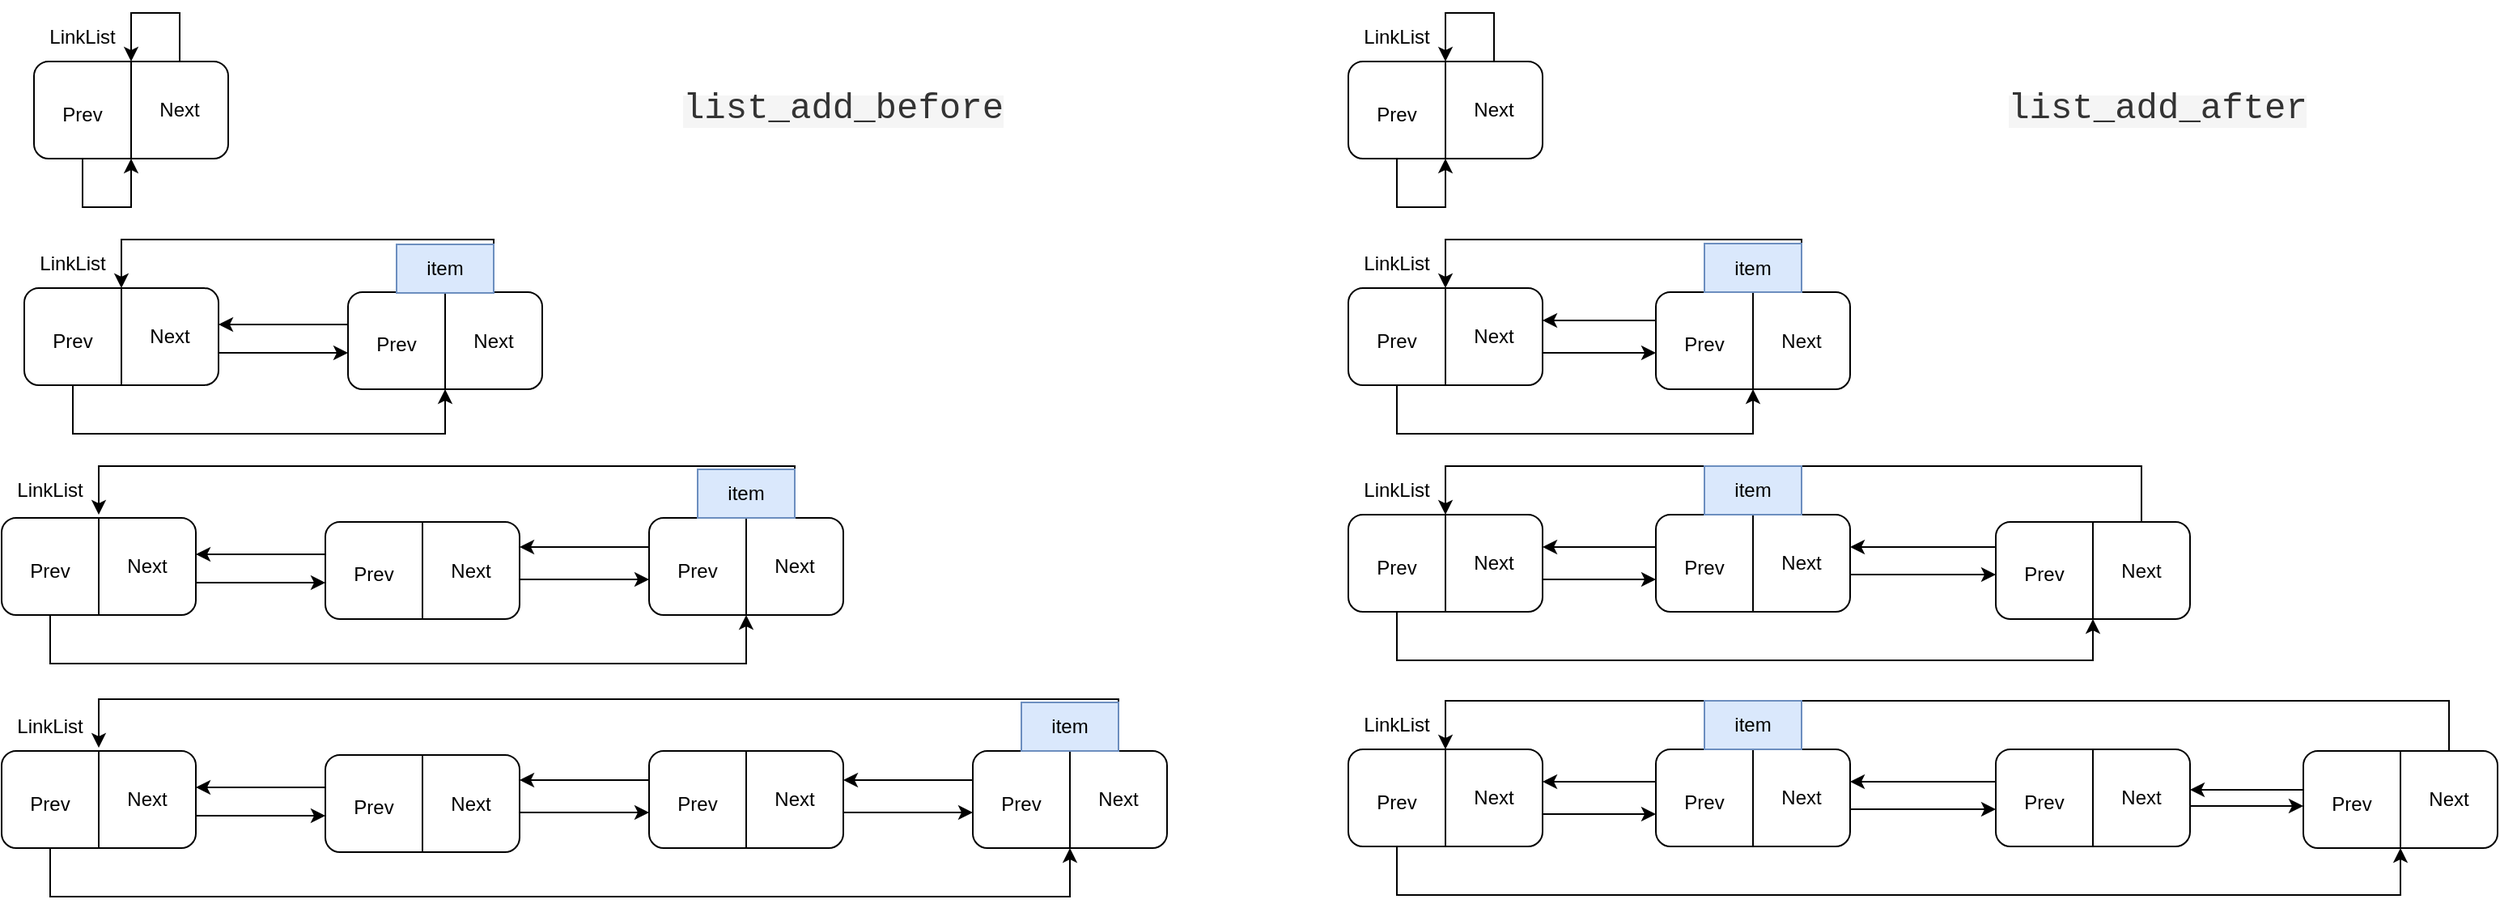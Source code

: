 <mxfile version="21.3.7" type="github">
  <diagram name="第 1 页" id="426NhQxwx-dDoAMTU1OL">
    <mxGraphModel dx="1565" dy="815" grid="1" gridSize="10" guides="1" tooltips="1" connect="1" arrows="1" fold="1" page="1" pageScale="1" pageWidth="827" pageHeight="1169" math="0" shadow="0">
      <root>
        <mxCell id="0" />
        <mxCell id="1" parent="0" />
        <mxCell id="N5lV2D2xA5dcwzt4dY45-3" value="" style="rounded=1;whiteSpace=wrap;html=1;" parent="1" vertex="1">
          <mxGeometry x="74" y="130" width="120" height="60" as="geometry" />
        </mxCell>
        <mxCell id="N5lV2D2xA5dcwzt4dY45-4" value="" style="endArrow=none;html=1;rounded=0;entryX=0.5;entryY=0;entryDx=0;entryDy=0;exitX=0.5;exitY=1;exitDx=0;exitDy=0;" parent="1" source="N5lV2D2xA5dcwzt4dY45-3" target="N5lV2D2xA5dcwzt4dY45-3" edge="1">
          <mxGeometry width="50" height="50" relative="1" as="geometry">
            <mxPoint x="44" y="200" as="sourcePoint" />
            <mxPoint x="94" y="150" as="targetPoint" />
          </mxGeometry>
        </mxCell>
        <mxCell id="N5lV2D2xA5dcwzt4dY45-7" style="edgeStyle=orthogonalEdgeStyle;rounded=0;orthogonalLoop=1;jettySize=auto;html=1;" parent="1" edge="1">
          <mxGeometry relative="1" as="geometry">
            <mxPoint x="104" y="190" as="sourcePoint" />
            <mxPoint x="134" y="190" as="targetPoint" />
            <Array as="points">
              <mxPoint x="104" y="220" />
              <mxPoint x="134" y="220" />
            </Array>
          </mxGeometry>
        </mxCell>
        <mxCell id="N5lV2D2xA5dcwzt4dY45-5" value="Prev" style="text;html=1;strokeColor=none;fillColor=none;align=center;verticalAlign=middle;whiteSpace=wrap;rounded=0;" parent="1" vertex="1">
          <mxGeometry x="74" y="145" width="60" height="35" as="geometry" />
        </mxCell>
        <mxCell id="N5lV2D2xA5dcwzt4dY45-8" style="edgeStyle=orthogonalEdgeStyle;rounded=0;orthogonalLoop=1;jettySize=auto;html=1;exitX=0.75;exitY=0;exitDx=0;exitDy=0;" parent="1" source="N5lV2D2xA5dcwzt4dY45-3" edge="1">
          <mxGeometry relative="1" as="geometry">
            <mxPoint x="164" y="145" as="sourcePoint" />
            <mxPoint x="134" y="130" as="targetPoint" />
            <Array as="points">
              <mxPoint x="164" y="100" />
              <mxPoint x="134" y="100" />
            </Array>
          </mxGeometry>
        </mxCell>
        <mxCell id="N5lV2D2xA5dcwzt4dY45-6" value="Next" style="text;html=1;strokeColor=none;fillColor=none;align=center;verticalAlign=middle;whiteSpace=wrap;rounded=0;" parent="1" vertex="1">
          <mxGeometry x="134" y="145" width="60" height="30" as="geometry" />
        </mxCell>
        <mxCell id="N5lV2D2xA5dcwzt4dY45-10" value="" style="rounded=1;whiteSpace=wrap;html=1;" parent="1" vertex="1">
          <mxGeometry x="68" y="270" width="120" height="60" as="geometry" />
        </mxCell>
        <mxCell id="N5lV2D2xA5dcwzt4dY45-11" value="" style="endArrow=none;html=1;rounded=0;entryX=0.5;entryY=0;entryDx=0;entryDy=0;exitX=0.5;exitY=1;exitDx=0;exitDy=0;" parent="1" source="N5lV2D2xA5dcwzt4dY45-10" target="N5lV2D2xA5dcwzt4dY45-10" edge="1">
          <mxGeometry width="50" height="50" relative="1" as="geometry">
            <mxPoint x="38" y="340" as="sourcePoint" />
            <mxPoint x="88" y="290" as="targetPoint" />
          </mxGeometry>
        </mxCell>
        <mxCell id="N5lV2D2xA5dcwzt4dY45-12" style="edgeStyle=orthogonalEdgeStyle;rounded=0;orthogonalLoop=1;jettySize=auto;html=1;entryX=0.5;entryY=1;entryDx=0;entryDy=0;" parent="1" target="N5lV2D2xA5dcwzt4dY45-17" edge="1">
          <mxGeometry relative="1" as="geometry">
            <mxPoint x="98" y="330" as="sourcePoint" />
            <Array as="points">
              <mxPoint x="98" y="360" />
              <mxPoint x="328" y="360" />
            </Array>
            <mxPoint x="238" y="390" as="targetPoint" />
          </mxGeometry>
        </mxCell>
        <mxCell id="N5lV2D2xA5dcwzt4dY45-13" value="Prev" style="text;html=1;strokeColor=none;fillColor=none;align=center;verticalAlign=middle;whiteSpace=wrap;rounded=0;" parent="1" vertex="1">
          <mxGeometry x="68" y="285" width="60" height="35" as="geometry" />
        </mxCell>
        <mxCell id="N5lV2D2xA5dcwzt4dY45-23" value="" style="edgeStyle=orthogonalEdgeStyle;rounded=0;orthogonalLoop=1;jettySize=auto;html=1;" parent="1" source="N5lV2D2xA5dcwzt4dY45-15" target="N5lV2D2xA5dcwzt4dY45-20" edge="1">
          <mxGeometry relative="1" as="geometry">
            <Array as="points">
              <mxPoint x="228" y="310" />
              <mxPoint x="228" y="310" />
            </Array>
          </mxGeometry>
        </mxCell>
        <mxCell id="N5lV2D2xA5dcwzt4dY45-15" value="Next" style="text;html=1;strokeColor=none;fillColor=none;align=center;verticalAlign=middle;whiteSpace=wrap;rounded=0;" parent="1" vertex="1">
          <mxGeometry x="128" y="285" width="60" height="30" as="geometry" />
        </mxCell>
        <mxCell id="N5lV2D2xA5dcwzt4dY45-24" style="edgeStyle=orthogonalEdgeStyle;rounded=0;orthogonalLoop=1;jettySize=auto;html=1;entryX=1;entryY=0.25;entryDx=0;entryDy=0;" parent="1" source="N5lV2D2xA5dcwzt4dY45-17" target="N5lV2D2xA5dcwzt4dY45-15" edge="1">
          <mxGeometry relative="1" as="geometry">
            <Array as="points">
              <mxPoint x="228" y="293" />
            </Array>
          </mxGeometry>
        </mxCell>
        <mxCell id="N5lV2D2xA5dcwzt4dY45-17" value="" style="rounded=1;whiteSpace=wrap;html=1;" parent="1" vertex="1">
          <mxGeometry x="268" y="272.5" width="120" height="60" as="geometry" />
        </mxCell>
        <mxCell id="N5lV2D2xA5dcwzt4dY45-18" value="" style="endArrow=none;html=1;rounded=0;entryX=0.5;entryY=0;entryDx=0;entryDy=0;exitX=0.5;exitY=1;exitDx=0;exitDy=0;" parent="1" source="N5lV2D2xA5dcwzt4dY45-17" target="N5lV2D2xA5dcwzt4dY45-17" edge="1">
          <mxGeometry width="50" height="50" relative="1" as="geometry">
            <mxPoint x="238" y="342.5" as="sourcePoint" />
            <mxPoint x="288" y="292.5" as="targetPoint" />
          </mxGeometry>
        </mxCell>
        <mxCell id="N5lV2D2xA5dcwzt4dY45-20" value="Prev" style="text;html=1;strokeColor=none;fillColor=none;align=center;verticalAlign=middle;whiteSpace=wrap;rounded=0;" parent="1" vertex="1">
          <mxGeometry x="268" y="287.5" width="60" height="35" as="geometry" />
        </mxCell>
        <mxCell id="N5lV2D2xA5dcwzt4dY45-21" style="edgeStyle=orthogonalEdgeStyle;rounded=0;orthogonalLoop=1;jettySize=auto;html=1;exitX=0.75;exitY=0;exitDx=0;exitDy=0;" parent="1" source="N5lV2D2xA5dcwzt4dY45-17" edge="1">
          <mxGeometry relative="1" as="geometry">
            <mxPoint x="358" y="287.5" as="sourcePoint" />
            <Array as="points">
              <mxPoint x="358" y="240" />
              <mxPoint x="128" y="240" />
            </Array>
            <mxPoint x="128" y="270" as="targetPoint" />
          </mxGeometry>
        </mxCell>
        <mxCell id="N5lV2D2xA5dcwzt4dY45-22" value="Next" style="text;html=1;strokeColor=none;fillColor=none;align=center;verticalAlign=middle;whiteSpace=wrap;rounded=0;" parent="1" vertex="1">
          <mxGeometry x="328" y="287.5" width="60" height="30" as="geometry" />
        </mxCell>
        <mxCell id="N5lV2D2xA5dcwzt4dY45-31" value="" style="rounded=1;whiteSpace=wrap;html=1;" parent="1" vertex="1">
          <mxGeometry x="54" y="412" width="120" height="60" as="geometry" />
        </mxCell>
        <mxCell id="N5lV2D2xA5dcwzt4dY45-32" value="" style="endArrow=none;html=1;rounded=0;entryX=0.5;entryY=0;entryDx=0;entryDy=0;exitX=0.5;exitY=1;exitDx=0;exitDy=0;" parent="1" source="N5lV2D2xA5dcwzt4dY45-31" target="N5lV2D2xA5dcwzt4dY45-31" edge="1">
          <mxGeometry width="50" height="50" relative="1" as="geometry">
            <mxPoint x="24" y="482" as="sourcePoint" />
            <mxPoint x="74" y="432" as="targetPoint" />
          </mxGeometry>
        </mxCell>
        <mxCell id="N5lV2D2xA5dcwzt4dY45-33" style="edgeStyle=orthogonalEdgeStyle;rounded=0;orthogonalLoop=1;jettySize=auto;html=1;entryX=0.5;entryY=1;entryDx=0;entryDy=0;" parent="1" target="N5lV2D2xA5dcwzt4dY45-43" edge="1">
          <mxGeometry relative="1" as="geometry">
            <mxPoint x="84" y="472" as="sourcePoint" />
            <Array as="points">
              <mxPoint x="84" y="502" />
              <mxPoint x="514" y="502" />
            </Array>
            <mxPoint x="314" y="480" as="targetPoint" />
          </mxGeometry>
        </mxCell>
        <mxCell id="N5lV2D2xA5dcwzt4dY45-34" value="Prev" style="text;html=1;strokeColor=none;fillColor=none;align=center;verticalAlign=middle;whiteSpace=wrap;rounded=0;" parent="1" vertex="1">
          <mxGeometry x="54" y="427" width="60" height="35" as="geometry" />
        </mxCell>
        <mxCell id="N5lV2D2xA5dcwzt4dY45-35" value="" style="edgeStyle=orthogonalEdgeStyle;rounded=0;orthogonalLoop=1;jettySize=auto;html=1;" parent="1" source="N5lV2D2xA5dcwzt4dY45-36" target="N5lV2D2xA5dcwzt4dY45-40" edge="1">
          <mxGeometry relative="1" as="geometry">
            <Array as="points">
              <mxPoint x="214" y="452" />
              <mxPoint x="214" y="452" />
            </Array>
          </mxGeometry>
        </mxCell>
        <mxCell id="N5lV2D2xA5dcwzt4dY45-36" value="Next" style="text;html=1;strokeColor=none;fillColor=none;align=center;verticalAlign=middle;whiteSpace=wrap;rounded=0;" parent="1" vertex="1">
          <mxGeometry x="114" y="427" width="60" height="30" as="geometry" />
        </mxCell>
        <mxCell id="N5lV2D2xA5dcwzt4dY45-37" style="edgeStyle=orthogonalEdgeStyle;rounded=0;orthogonalLoop=1;jettySize=auto;html=1;entryX=1;entryY=0.25;entryDx=0;entryDy=0;" parent="1" source="N5lV2D2xA5dcwzt4dY45-38" target="N5lV2D2xA5dcwzt4dY45-36" edge="1">
          <mxGeometry relative="1" as="geometry">
            <Array as="points">
              <mxPoint x="214" y="435" />
            </Array>
          </mxGeometry>
        </mxCell>
        <mxCell id="N5lV2D2xA5dcwzt4dY45-38" value="" style="rounded=1;whiteSpace=wrap;html=1;" parent="1" vertex="1">
          <mxGeometry x="254" y="414.5" width="120" height="60" as="geometry" />
        </mxCell>
        <mxCell id="N5lV2D2xA5dcwzt4dY45-39" value="" style="endArrow=none;html=1;rounded=0;entryX=0.5;entryY=0;entryDx=0;entryDy=0;exitX=0.5;exitY=1;exitDx=0;exitDy=0;" parent="1" source="N5lV2D2xA5dcwzt4dY45-38" target="N5lV2D2xA5dcwzt4dY45-38" edge="1">
          <mxGeometry width="50" height="50" relative="1" as="geometry">
            <mxPoint x="224" y="484.5" as="sourcePoint" />
            <mxPoint x="274" y="434.5" as="targetPoint" />
          </mxGeometry>
        </mxCell>
        <mxCell id="N5lV2D2xA5dcwzt4dY45-40" value="Prev" style="text;html=1;strokeColor=none;fillColor=none;align=center;verticalAlign=middle;whiteSpace=wrap;rounded=0;" parent="1" vertex="1">
          <mxGeometry x="254" y="429.5" width="60" height="35" as="geometry" />
        </mxCell>
        <mxCell id="N5lV2D2xA5dcwzt4dY45-47" value="" style="edgeStyle=orthogonalEdgeStyle;rounded=0;orthogonalLoop=1;jettySize=auto;html=1;" parent="1" source="N5lV2D2xA5dcwzt4dY45-42" target="N5lV2D2xA5dcwzt4dY45-45" edge="1">
          <mxGeometry relative="1" as="geometry">
            <Array as="points">
              <mxPoint x="404" y="450" />
              <mxPoint x="404" y="450" />
            </Array>
          </mxGeometry>
        </mxCell>
        <mxCell id="N5lV2D2xA5dcwzt4dY45-42" value="Next" style="text;html=1;strokeColor=none;fillColor=none;align=center;verticalAlign=middle;whiteSpace=wrap;rounded=0;" parent="1" vertex="1">
          <mxGeometry x="314" y="429.5" width="60" height="30" as="geometry" />
        </mxCell>
        <mxCell id="N5lV2D2xA5dcwzt4dY45-48" style="edgeStyle=orthogonalEdgeStyle;rounded=0;orthogonalLoop=1;jettySize=auto;html=1;" parent="1" source="N5lV2D2xA5dcwzt4dY45-43" edge="1">
          <mxGeometry relative="1" as="geometry">
            <mxPoint x="114" y="410" as="targetPoint" />
            <Array as="points">
              <mxPoint x="544" y="380" />
              <mxPoint x="114" y="380" />
            </Array>
          </mxGeometry>
        </mxCell>
        <mxCell id="N5lV2D2xA5dcwzt4dY45-43" value="" style="rounded=1;whiteSpace=wrap;html=1;" parent="1" vertex="1">
          <mxGeometry x="454" y="412" width="120" height="60" as="geometry" />
        </mxCell>
        <mxCell id="N5lV2D2xA5dcwzt4dY45-44" value="" style="endArrow=none;html=1;rounded=0;entryX=0.5;entryY=0;entryDx=0;entryDy=0;exitX=0.5;exitY=1;exitDx=0;exitDy=0;" parent="1" source="N5lV2D2xA5dcwzt4dY45-43" target="N5lV2D2xA5dcwzt4dY45-43" edge="1">
          <mxGeometry width="50" height="50" relative="1" as="geometry">
            <mxPoint x="424" y="482" as="sourcePoint" />
            <mxPoint x="474" y="432" as="targetPoint" />
          </mxGeometry>
        </mxCell>
        <mxCell id="N5lV2D2xA5dcwzt4dY45-49" style="edgeStyle=orthogonalEdgeStyle;rounded=0;orthogonalLoop=1;jettySize=auto;html=1;" parent="1" source="N5lV2D2xA5dcwzt4dY45-45" edge="1">
          <mxGeometry relative="1" as="geometry">
            <mxPoint x="374" y="430" as="targetPoint" />
            <Array as="points">
              <mxPoint x="374" y="430" />
            </Array>
          </mxGeometry>
        </mxCell>
        <mxCell id="N5lV2D2xA5dcwzt4dY45-45" value="Prev" style="text;html=1;strokeColor=none;fillColor=none;align=center;verticalAlign=middle;whiteSpace=wrap;rounded=0;" parent="1" vertex="1">
          <mxGeometry x="454" y="427" width="60" height="35" as="geometry" />
        </mxCell>
        <mxCell id="N5lV2D2xA5dcwzt4dY45-46" value="Next" style="text;html=1;strokeColor=none;fillColor=none;align=center;verticalAlign=middle;whiteSpace=wrap;rounded=0;" parent="1" vertex="1">
          <mxGeometry x="514" y="427" width="60" height="30" as="geometry" />
        </mxCell>
        <mxCell id="N5lV2D2xA5dcwzt4dY45-50" value="" style="rounded=1;whiteSpace=wrap;html=1;" parent="1" vertex="1">
          <mxGeometry x="54" y="556" width="120" height="60" as="geometry" />
        </mxCell>
        <mxCell id="N5lV2D2xA5dcwzt4dY45-51" value="" style="endArrow=none;html=1;rounded=0;entryX=0.5;entryY=0;entryDx=0;entryDy=0;exitX=0.5;exitY=1;exitDx=0;exitDy=0;" parent="1" source="N5lV2D2xA5dcwzt4dY45-50" target="N5lV2D2xA5dcwzt4dY45-50" edge="1">
          <mxGeometry width="50" height="50" relative="1" as="geometry">
            <mxPoint x="24" y="626" as="sourcePoint" />
            <mxPoint x="74" y="576" as="targetPoint" />
          </mxGeometry>
        </mxCell>
        <mxCell id="N5lV2D2xA5dcwzt4dY45-52" style="edgeStyle=orthogonalEdgeStyle;rounded=0;orthogonalLoop=1;jettySize=auto;html=1;" parent="1" edge="1">
          <mxGeometry relative="1" as="geometry">
            <mxPoint x="84" y="616" as="sourcePoint" />
            <Array as="points">
              <mxPoint x="84" y="646" />
              <mxPoint x="714" y="646" />
            </Array>
            <mxPoint x="714" y="616" as="targetPoint" />
          </mxGeometry>
        </mxCell>
        <mxCell id="N5lV2D2xA5dcwzt4dY45-53" value="Prev" style="text;html=1;strokeColor=none;fillColor=none;align=center;verticalAlign=middle;whiteSpace=wrap;rounded=0;" parent="1" vertex="1">
          <mxGeometry x="54" y="571" width="60" height="35" as="geometry" />
        </mxCell>
        <mxCell id="N5lV2D2xA5dcwzt4dY45-54" value="" style="edgeStyle=orthogonalEdgeStyle;rounded=0;orthogonalLoop=1;jettySize=auto;html=1;" parent="1" source="N5lV2D2xA5dcwzt4dY45-55" target="N5lV2D2xA5dcwzt4dY45-59" edge="1">
          <mxGeometry relative="1" as="geometry">
            <Array as="points">
              <mxPoint x="214" y="596" />
              <mxPoint x="214" y="596" />
            </Array>
          </mxGeometry>
        </mxCell>
        <mxCell id="N5lV2D2xA5dcwzt4dY45-55" value="Next" style="text;html=1;strokeColor=none;fillColor=none;align=center;verticalAlign=middle;whiteSpace=wrap;rounded=0;" parent="1" vertex="1">
          <mxGeometry x="114" y="571" width="60" height="30" as="geometry" />
        </mxCell>
        <mxCell id="N5lV2D2xA5dcwzt4dY45-56" style="edgeStyle=orthogonalEdgeStyle;rounded=0;orthogonalLoop=1;jettySize=auto;html=1;entryX=1;entryY=0.25;entryDx=0;entryDy=0;" parent="1" source="N5lV2D2xA5dcwzt4dY45-57" target="N5lV2D2xA5dcwzt4dY45-55" edge="1">
          <mxGeometry relative="1" as="geometry">
            <Array as="points">
              <mxPoint x="214" y="579" />
            </Array>
          </mxGeometry>
        </mxCell>
        <mxCell id="N5lV2D2xA5dcwzt4dY45-57" value="" style="rounded=1;whiteSpace=wrap;html=1;" parent="1" vertex="1">
          <mxGeometry x="254" y="558.5" width="120" height="60" as="geometry" />
        </mxCell>
        <mxCell id="N5lV2D2xA5dcwzt4dY45-58" value="" style="endArrow=none;html=1;rounded=0;entryX=0.5;entryY=0;entryDx=0;entryDy=0;exitX=0.5;exitY=1;exitDx=0;exitDy=0;" parent="1" source="N5lV2D2xA5dcwzt4dY45-57" target="N5lV2D2xA5dcwzt4dY45-57" edge="1">
          <mxGeometry width="50" height="50" relative="1" as="geometry">
            <mxPoint x="224" y="628.5" as="sourcePoint" />
            <mxPoint x="274" y="578.5" as="targetPoint" />
          </mxGeometry>
        </mxCell>
        <mxCell id="N5lV2D2xA5dcwzt4dY45-59" value="Prev" style="text;html=1;strokeColor=none;fillColor=none;align=center;verticalAlign=middle;whiteSpace=wrap;rounded=0;" parent="1" vertex="1">
          <mxGeometry x="254" y="573.5" width="60" height="35" as="geometry" />
        </mxCell>
        <mxCell id="N5lV2D2xA5dcwzt4dY45-60" value="" style="edgeStyle=orthogonalEdgeStyle;rounded=0;orthogonalLoop=1;jettySize=auto;html=1;" parent="1" source="N5lV2D2xA5dcwzt4dY45-61" target="N5lV2D2xA5dcwzt4dY45-66" edge="1">
          <mxGeometry relative="1" as="geometry">
            <Array as="points">
              <mxPoint x="414" y="594" />
              <mxPoint x="414" y="594" />
            </Array>
          </mxGeometry>
        </mxCell>
        <mxCell id="N5lV2D2xA5dcwzt4dY45-61" value="Next" style="text;html=1;strokeColor=none;fillColor=none;align=center;verticalAlign=middle;whiteSpace=wrap;rounded=0;" parent="1" vertex="1">
          <mxGeometry x="314" y="573.5" width="60" height="30" as="geometry" />
        </mxCell>
        <mxCell id="N5lV2D2xA5dcwzt4dY45-63" value="" style="rounded=1;whiteSpace=wrap;html=1;" parent="1" vertex="1">
          <mxGeometry x="454" y="556" width="120" height="60" as="geometry" />
        </mxCell>
        <mxCell id="N5lV2D2xA5dcwzt4dY45-64" value="" style="endArrow=none;html=1;rounded=0;entryX=0.5;entryY=0;entryDx=0;entryDy=0;exitX=0.5;exitY=1;exitDx=0;exitDy=0;" parent="1" source="N5lV2D2xA5dcwzt4dY45-63" target="N5lV2D2xA5dcwzt4dY45-63" edge="1">
          <mxGeometry width="50" height="50" relative="1" as="geometry">
            <mxPoint x="424" y="626" as="sourcePoint" />
            <mxPoint x="474" y="576" as="targetPoint" />
          </mxGeometry>
        </mxCell>
        <mxCell id="N5lV2D2xA5dcwzt4dY45-65" style="edgeStyle=orthogonalEdgeStyle;rounded=0;orthogonalLoop=1;jettySize=auto;html=1;" parent="1" source="N5lV2D2xA5dcwzt4dY45-66" edge="1">
          <mxGeometry relative="1" as="geometry">
            <Array as="points">
              <mxPoint x="374" y="574" />
            </Array>
            <mxPoint x="374" y="574" as="targetPoint" />
          </mxGeometry>
        </mxCell>
        <mxCell id="N5lV2D2xA5dcwzt4dY45-66" value="Prev" style="text;html=1;strokeColor=none;fillColor=none;align=center;verticalAlign=middle;whiteSpace=wrap;rounded=0;" parent="1" vertex="1">
          <mxGeometry x="454" y="571" width="60" height="35" as="geometry" />
        </mxCell>
        <mxCell id="N5lV2D2xA5dcwzt4dY45-72" value="" style="edgeStyle=orthogonalEdgeStyle;rounded=0;orthogonalLoop=1;jettySize=auto;html=1;" parent="1" source="N5lV2D2xA5dcwzt4dY45-67" target="N5lV2D2xA5dcwzt4dY45-70" edge="1">
          <mxGeometry relative="1" as="geometry">
            <Array as="points">
              <mxPoint x="634" y="594" />
              <mxPoint x="634" y="594" />
            </Array>
          </mxGeometry>
        </mxCell>
        <mxCell id="N5lV2D2xA5dcwzt4dY45-67" value="Next" style="text;html=1;strokeColor=none;fillColor=none;align=center;verticalAlign=middle;whiteSpace=wrap;rounded=0;" parent="1" vertex="1">
          <mxGeometry x="514" y="571" width="60" height="30" as="geometry" />
        </mxCell>
        <mxCell id="N5lV2D2xA5dcwzt4dY45-73" style="edgeStyle=orthogonalEdgeStyle;rounded=0;orthogonalLoop=1;jettySize=auto;html=1;" parent="1" source="N5lV2D2xA5dcwzt4dY45-68" edge="1">
          <mxGeometry relative="1" as="geometry">
            <mxPoint x="114" y="554" as="targetPoint" />
            <Array as="points">
              <mxPoint x="744" y="524" />
              <mxPoint x="114" y="524" />
            </Array>
          </mxGeometry>
        </mxCell>
        <mxCell id="N5lV2D2xA5dcwzt4dY45-68" value="" style="rounded=1;whiteSpace=wrap;html=1;" parent="1" vertex="1">
          <mxGeometry x="654" y="556" width="120" height="60" as="geometry" />
        </mxCell>
        <mxCell id="N5lV2D2xA5dcwzt4dY45-69" value="" style="endArrow=none;html=1;rounded=0;entryX=0.5;entryY=0;entryDx=0;entryDy=0;exitX=0.5;exitY=1;exitDx=0;exitDy=0;" parent="1" source="N5lV2D2xA5dcwzt4dY45-68" target="N5lV2D2xA5dcwzt4dY45-68" edge="1">
          <mxGeometry width="50" height="50" relative="1" as="geometry">
            <mxPoint x="624" y="626" as="sourcePoint" />
            <mxPoint x="674" y="576" as="targetPoint" />
          </mxGeometry>
        </mxCell>
        <mxCell id="N5lV2D2xA5dcwzt4dY45-74" value="" style="edgeStyle=orthogonalEdgeStyle;rounded=0;orthogonalLoop=1;jettySize=auto;html=1;" parent="1" source="N5lV2D2xA5dcwzt4dY45-70" target="N5lV2D2xA5dcwzt4dY45-67" edge="1">
          <mxGeometry relative="1" as="geometry">
            <Array as="points">
              <mxPoint x="594" y="574" />
              <mxPoint x="594" y="574" />
            </Array>
          </mxGeometry>
        </mxCell>
        <mxCell id="N5lV2D2xA5dcwzt4dY45-70" value="Prev" style="text;html=1;strokeColor=none;fillColor=none;align=center;verticalAlign=middle;whiteSpace=wrap;rounded=0;" parent="1" vertex="1">
          <mxGeometry x="654" y="571" width="60" height="35" as="geometry" />
        </mxCell>
        <mxCell id="N5lV2D2xA5dcwzt4dY45-71" value="Next" style="text;html=1;strokeColor=none;fillColor=none;align=center;verticalAlign=middle;whiteSpace=wrap;rounded=0;" parent="1" vertex="1">
          <mxGeometry x="714" y="571" width="60" height="30" as="geometry" />
        </mxCell>
        <mxCell id="N5lV2D2xA5dcwzt4dY45-75" value="item" style="text;html=1;strokeColor=#6c8ebf;fillColor=#dae8fc;align=center;verticalAlign=middle;whiteSpace=wrap;rounded=0;" parent="1" vertex="1">
          <mxGeometry x="298" y="243" width="60" height="30" as="geometry" />
        </mxCell>
        <mxCell id="N5lV2D2xA5dcwzt4dY45-76" value="item" style="text;html=1;strokeColor=#6c8ebf;fillColor=#dae8fc;align=center;verticalAlign=middle;whiteSpace=wrap;rounded=0;" parent="1" vertex="1">
          <mxGeometry x="484" y="382" width="60" height="30" as="geometry" />
        </mxCell>
        <mxCell id="N5lV2D2xA5dcwzt4dY45-77" value="item" style="text;html=1;strokeColor=#6c8ebf;fillColor=#dae8fc;align=center;verticalAlign=middle;whiteSpace=wrap;rounded=0;" parent="1" vertex="1">
          <mxGeometry x="684" y="526" width="60" height="30" as="geometry" />
        </mxCell>
        <mxCell id="N5lV2D2xA5dcwzt4dY45-78" value="LinkList" style="text;html=1;align=center;verticalAlign=middle;whiteSpace=wrap;rounded=0;" parent="1" vertex="1">
          <mxGeometry x="74" y="100" width="60" height="30" as="geometry" />
        </mxCell>
        <mxCell id="N5lV2D2xA5dcwzt4dY45-79" value="LinkList" style="text;html=1;align=center;verticalAlign=middle;whiteSpace=wrap;rounded=0;" parent="1" vertex="1">
          <mxGeometry x="68" y="240" width="60" height="30" as="geometry" />
        </mxCell>
        <mxCell id="N5lV2D2xA5dcwzt4dY45-80" value="LinkList" style="text;html=1;align=center;verticalAlign=middle;whiteSpace=wrap;rounded=0;" parent="1" vertex="1">
          <mxGeometry x="54" y="380" width="60" height="30" as="geometry" />
        </mxCell>
        <mxCell id="N5lV2D2xA5dcwzt4dY45-81" value="LinkList" style="text;html=1;align=center;verticalAlign=middle;whiteSpace=wrap;rounded=0;" parent="1" vertex="1">
          <mxGeometry x="54" y="526" width="60" height="30" as="geometry" />
        </mxCell>
        <mxCell id="N5lV2D2xA5dcwzt4dY45-82" value="&lt;div style=&quot;color: rgb(51, 51, 51); background-color: rgb(245, 245, 245); font-family: Menlo, Monaco, &amp;quot;Courier New&amp;quot;, monospace; line-height: 18px;&quot;&gt;&lt;font style=&quot;font-size: 22px;&quot;&gt;list_add_before&lt;/font&gt;&lt;/div&gt;" style="text;html=1;strokeColor=none;fillColor=none;align=center;verticalAlign=middle;whiteSpace=wrap;rounded=0;" parent="1" vertex="1">
          <mxGeometry x="544" y="145" width="60" height="30" as="geometry" />
        </mxCell>
        <mxCell id="N5lV2D2xA5dcwzt4dY45-83" value="" style="rounded=1;whiteSpace=wrap;html=1;" parent="1" vertex="1">
          <mxGeometry x="886" y="130" width="120" height="60" as="geometry" />
        </mxCell>
        <mxCell id="N5lV2D2xA5dcwzt4dY45-84" value="" style="endArrow=none;html=1;rounded=0;entryX=0.5;entryY=0;entryDx=0;entryDy=0;exitX=0.5;exitY=1;exitDx=0;exitDy=0;" parent="1" source="N5lV2D2xA5dcwzt4dY45-83" target="N5lV2D2xA5dcwzt4dY45-83" edge="1">
          <mxGeometry width="50" height="50" relative="1" as="geometry">
            <mxPoint x="856" y="200" as="sourcePoint" />
            <mxPoint x="906" y="150" as="targetPoint" />
          </mxGeometry>
        </mxCell>
        <mxCell id="N5lV2D2xA5dcwzt4dY45-85" style="edgeStyle=orthogonalEdgeStyle;rounded=0;orthogonalLoop=1;jettySize=auto;html=1;" parent="1" edge="1">
          <mxGeometry relative="1" as="geometry">
            <mxPoint x="916" y="190" as="sourcePoint" />
            <mxPoint x="946" y="190" as="targetPoint" />
            <Array as="points">
              <mxPoint x="916" y="220" />
              <mxPoint x="946" y="220" />
            </Array>
          </mxGeometry>
        </mxCell>
        <mxCell id="N5lV2D2xA5dcwzt4dY45-86" value="Prev" style="text;html=1;strokeColor=none;fillColor=none;align=center;verticalAlign=middle;whiteSpace=wrap;rounded=0;" parent="1" vertex="1">
          <mxGeometry x="886" y="145" width="60" height="35" as="geometry" />
        </mxCell>
        <mxCell id="N5lV2D2xA5dcwzt4dY45-87" style="edgeStyle=orthogonalEdgeStyle;rounded=0;orthogonalLoop=1;jettySize=auto;html=1;exitX=0.75;exitY=0;exitDx=0;exitDy=0;" parent="1" source="N5lV2D2xA5dcwzt4dY45-83" edge="1">
          <mxGeometry relative="1" as="geometry">
            <mxPoint x="976" y="145" as="sourcePoint" />
            <mxPoint x="946" y="130" as="targetPoint" />
            <Array as="points">
              <mxPoint x="976" y="100" />
              <mxPoint x="946" y="100" />
            </Array>
          </mxGeometry>
        </mxCell>
        <mxCell id="N5lV2D2xA5dcwzt4dY45-88" value="Next" style="text;html=1;strokeColor=none;fillColor=none;align=center;verticalAlign=middle;whiteSpace=wrap;rounded=0;" parent="1" vertex="1">
          <mxGeometry x="946" y="145" width="60" height="30" as="geometry" />
        </mxCell>
        <mxCell id="N5lV2D2xA5dcwzt4dY45-89" value="LinkList" style="text;html=1;align=center;verticalAlign=middle;whiteSpace=wrap;rounded=0;" parent="1" vertex="1">
          <mxGeometry x="886" y="100" width="60" height="30" as="geometry" />
        </mxCell>
        <mxCell id="N5lV2D2xA5dcwzt4dY45-90" value="&lt;div style=&quot;color: rgb(51, 51, 51); background-color: rgb(245, 245, 245); font-family: Menlo, Monaco, &amp;quot;Courier New&amp;quot;, monospace; line-height: 18px;&quot;&gt;&lt;font style=&quot;font-size: 22px;&quot;&gt;list_add_after&lt;/font&gt;&lt;/div&gt;" style="text;html=1;strokeColor=none;fillColor=none;align=center;verticalAlign=middle;whiteSpace=wrap;rounded=0;" parent="1" vertex="1">
          <mxGeometry x="1356" y="145" width="60" height="30" as="geometry" />
        </mxCell>
        <mxCell id="N5lV2D2xA5dcwzt4dY45-91" value="" style="rounded=1;whiteSpace=wrap;html=1;" parent="1" vertex="1">
          <mxGeometry x="886" y="270" width="120" height="60" as="geometry" />
        </mxCell>
        <mxCell id="N5lV2D2xA5dcwzt4dY45-92" value="" style="endArrow=none;html=1;rounded=0;entryX=0.5;entryY=0;entryDx=0;entryDy=0;exitX=0.5;exitY=1;exitDx=0;exitDy=0;" parent="1" source="N5lV2D2xA5dcwzt4dY45-91" target="N5lV2D2xA5dcwzt4dY45-91" edge="1">
          <mxGeometry width="50" height="50" relative="1" as="geometry">
            <mxPoint x="856" y="340" as="sourcePoint" />
            <mxPoint x="906" y="290" as="targetPoint" />
          </mxGeometry>
        </mxCell>
        <mxCell id="N5lV2D2xA5dcwzt4dY45-93" style="edgeStyle=orthogonalEdgeStyle;rounded=0;orthogonalLoop=1;jettySize=auto;html=1;entryX=0.5;entryY=1;entryDx=0;entryDy=0;" parent="1" target="N5lV2D2xA5dcwzt4dY45-98" edge="1">
          <mxGeometry relative="1" as="geometry">
            <mxPoint x="916" y="330" as="sourcePoint" />
            <mxPoint x="946" y="330" as="targetPoint" />
            <Array as="points">
              <mxPoint x="916" y="360" />
              <mxPoint x="1136" y="360" />
            </Array>
          </mxGeometry>
        </mxCell>
        <mxCell id="N5lV2D2xA5dcwzt4dY45-94" value="Prev" style="text;html=1;strokeColor=none;fillColor=none;align=center;verticalAlign=middle;whiteSpace=wrap;rounded=0;" parent="1" vertex="1">
          <mxGeometry x="886" y="285" width="60" height="35" as="geometry" />
        </mxCell>
        <mxCell id="N5lV2D2xA5dcwzt4dY45-102" value="" style="edgeStyle=orthogonalEdgeStyle;rounded=0;orthogonalLoop=1;jettySize=auto;html=1;" parent="1" source="N5lV2D2xA5dcwzt4dY45-96" target="N5lV2D2xA5dcwzt4dY45-100" edge="1">
          <mxGeometry relative="1" as="geometry">
            <Array as="points">
              <mxPoint x="1056" y="310" />
              <mxPoint x="1056" y="310" />
            </Array>
          </mxGeometry>
        </mxCell>
        <mxCell id="N5lV2D2xA5dcwzt4dY45-96" value="Next" style="text;html=1;strokeColor=none;fillColor=none;align=center;verticalAlign=middle;whiteSpace=wrap;rounded=0;" parent="1" vertex="1">
          <mxGeometry x="946" y="285" width="60" height="30" as="geometry" />
        </mxCell>
        <mxCell id="N5lV2D2xA5dcwzt4dY45-97" value="LinkList" style="text;html=1;align=center;verticalAlign=middle;whiteSpace=wrap;rounded=0;" parent="1" vertex="1">
          <mxGeometry x="886" y="240" width="60" height="30" as="geometry" />
        </mxCell>
        <mxCell id="N5lV2D2xA5dcwzt4dY45-104" style="edgeStyle=orthogonalEdgeStyle;rounded=0;orthogonalLoop=1;jettySize=auto;html=1;entryX=1;entryY=1;entryDx=0;entryDy=0;" parent="1" source="N5lV2D2xA5dcwzt4dY45-98" target="N5lV2D2xA5dcwzt4dY45-97" edge="1">
          <mxGeometry relative="1" as="geometry">
            <Array as="points">
              <mxPoint x="1166" y="240" />
              <mxPoint x="946" y="240" />
            </Array>
          </mxGeometry>
        </mxCell>
        <mxCell id="N5lV2D2xA5dcwzt4dY45-98" value="" style="rounded=1;whiteSpace=wrap;html=1;" parent="1" vertex="1">
          <mxGeometry x="1076" y="272.5" width="120" height="60" as="geometry" />
        </mxCell>
        <mxCell id="N5lV2D2xA5dcwzt4dY45-99" value="" style="endArrow=none;html=1;rounded=0;entryX=0.5;entryY=0;entryDx=0;entryDy=0;exitX=0.5;exitY=1;exitDx=0;exitDy=0;" parent="1" source="N5lV2D2xA5dcwzt4dY45-98" target="N5lV2D2xA5dcwzt4dY45-98" edge="1">
          <mxGeometry width="50" height="50" relative="1" as="geometry">
            <mxPoint x="1046" y="342.5" as="sourcePoint" />
            <mxPoint x="1096" y="292.5" as="targetPoint" />
          </mxGeometry>
        </mxCell>
        <mxCell id="N5lV2D2xA5dcwzt4dY45-103" value="" style="edgeStyle=orthogonalEdgeStyle;rounded=0;orthogonalLoop=1;jettySize=auto;html=1;" parent="1" source="N5lV2D2xA5dcwzt4dY45-100" target="N5lV2D2xA5dcwzt4dY45-96" edge="1">
          <mxGeometry relative="1" as="geometry">
            <Array as="points">
              <mxPoint x="1026" y="290" />
              <mxPoint x="1026" y="290" />
            </Array>
          </mxGeometry>
        </mxCell>
        <mxCell id="N5lV2D2xA5dcwzt4dY45-100" value="Prev" style="text;html=1;strokeColor=none;fillColor=none;align=center;verticalAlign=middle;whiteSpace=wrap;rounded=0;" parent="1" vertex="1">
          <mxGeometry x="1076" y="287.5" width="60" height="35" as="geometry" />
        </mxCell>
        <mxCell id="N5lV2D2xA5dcwzt4dY45-101" value="Next" style="text;html=1;strokeColor=none;fillColor=none;align=center;verticalAlign=middle;whiteSpace=wrap;rounded=0;" parent="1" vertex="1">
          <mxGeometry x="1136" y="287.5" width="60" height="30" as="geometry" />
        </mxCell>
        <mxCell id="N5lV2D2xA5dcwzt4dY45-105" value="item" style="text;html=1;strokeColor=#6c8ebf;fillColor=#dae8fc;align=center;verticalAlign=middle;whiteSpace=wrap;rounded=0;" parent="1" vertex="1">
          <mxGeometry x="1106" y="242.5" width="60" height="30" as="geometry" />
        </mxCell>
        <mxCell id="N5lV2D2xA5dcwzt4dY45-106" value="" style="rounded=1;whiteSpace=wrap;html=1;" parent="1" vertex="1">
          <mxGeometry x="886" y="410" width="120" height="60" as="geometry" />
        </mxCell>
        <mxCell id="N5lV2D2xA5dcwzt4dY45-107" value="" style="endArrow=none;html=1;rounded=0;entryX=0.5;entryY=0;entryDx=0;entryDy=0;exitX=0.5;exitY=1;exitDx=0;exitDy=0;" parent="1" source="N5lV2D2xA5dcwzt4dY45-106" target="N5lV2D2xA5dcwzt4dY45-106" edge="1">
          <mxGeometry width="50" height="50" relative="1" as="geometry">
            <mxPoint x="856" y="480" as="sourcePoint" />
            <mxPoint x="906" y="430" as="targetPoint" />
          </mxGeometry>
        </mxCell>
        <mxCell id="N5lV2D2xA5dcwzt4dY45-108" style="edgeStyle=orthogonalEdgeStyle;rounded=0;orthogonalLoop=1;jettySize=auto;html=1;entryX=0.5;entryY=1;entryDx=0;entryDy=0;" parent="1" target="N5lV2D2xA5dcwzt4dY45-114" edge="1">
          <mxGeometry relative="1" as="geometry">
            <mxPoint x="916" y="470" as="sourcePoint" />
            <mxPoint x="946" y="470" as="targetPoint" />
            <Array as="points">
              <mxPoint x="916" y="500" />
              <mxPoint x="1346" y="500" />
            </Array>
          </mxGeometry>
        </mxCell>
        <mxCell id="N5lV2D2xA5dcwzt4dY45-109" value="Prev" style="text;html=1;strokeColor=none;fillColor=none;align=center;verticalAlign=middle;whiteSpace=wrap;rounded=0;" parent="1" vertex="1">
          <mxGeometry x="886" y="425" width="60" height="35" as="geometry" />
        </mxCell>
        <mxCell id="N5lV2D2xA5dcwzt4dY45-110" value="" style="edgeStyle=orthogonalEdgeStyle;rounded=0;orthogonalLoop=1;jettySize=auto;html=1;" parent="1" source="N5lV2D2xA5dcwzt4dY45-111" edge="1">
          <mxGeometry relative="1" as="geometry">
            <Array as="points">
              <mxPoint x="1056" y="450" />
              <mxPoint x="1056" y="450" />
            </Array>
            <mxPoint x="1076" y="450" as="targetPoint" />
          </mxGeometry>
        </mxCell>
        <mxCell id="N5lV2D2xA5dcwzt4dY45-111" value="Next" style="text;html=1;strokeColor=none;fillColor=none;align=center;verticalAlign=middle;whiteSpace=wrap;rounded=0;" parent="1" vertex="1">
          <mxGeometry x="946" y="425" width="60" height="30" as="geometry" />
        </mxCell>
        <mxCell id="N5lV2D2xA5dcwzt4dY45-112" value="LinkList" style="text;html=1;align=center;verticalAlign=middle;whiteSpace=wrap;rounded=0;" parent="1" vertex="1">
          <mxGeometry x="886" y="380" width="60" height="30" as="geometry" />
        </mxCell>
        <mxCell id="N5lV2D2xA5dcwzt4dY45-113" style="edgeStyle=orthogonalEdgeStyle;rounded=0;orthogonalLoop=1;jettySize=auto;html=1;entryX=1;entryY=1;entryDx=0;entryDy=0;" parent="1" source="N5lV2D2xA5dcwzt4dY45-114" target="N5lV2D2xA5dcwzt4dY45-112" edge="1">
          <mxGeometry relative="1" as="geometry">
            <Array as="points">
              <mxPoint x="1376" y="380" />
              <mxPoint x="946" y="380" />
            </Array>
          </mxGeometry>
        </mxCell>
        <mxCell id="N5lV2D2xA5dcwzt4dY45-114" value="" style="rounded=1;whiteSpace=wrap;html=1;" parent="1" vertex="1">
          <mxGeometry x="1286" y="414.5" width="120" height="60" as="geometry" />
        </mxCell>
        <mxCell id="N5lV2D2xA5dcwzt4dY45-115" value="" style="endArrow=none;html=1;rounded=0;entryX=0.5;entryY=0;entryDx=0;entryDy=0;exitX=0.5;exitY=1;exitDx=0;exitDy=0;" parent="1" source="N5lV2D2xA5dcwzt4dY45-114" target="N5lV2D2xA5dcwzt4dY45-114" edge="1">
          <mxGeometry width="50" height="50" relative="1" as="geometry">
            <mxPoint x="1256" y="484.5" as="sourcePoint" />
            <mxPoint x="1306" y="434.5" as="targetPoint" />
          </mxGeometry>
        </mxCell>
        <mxCell id="N5lV2D2xA5dcwzt4dY45-138" value="" style="edgeStyle=orthogonalEdgeStyle;rounded=0;orthogonalLoop=1;jettySize=auto;html=1;" parent="1" source="N5lV2D2xA5dcwzt4dY45-117" target="N5lV2D2xA5dcwzt4dY45-137" edge="1">
          <mxGeometry relative="1" as="geometry">
            <Array as="points">
              <mxPoint x="1216" y="430" />
              <mxPoint x="1216" y="430" />
            </Array>
          </mxGeometry>
        </mxCell>
        <mxCell id="N5lV2D2xA5dcwzt4dY45-117" value="Prev" style="text;html=1;strokeColor=none;fillColor=none;align=center;verticalAlign=middle;whiteSpace=wrap;rounded=0;" parent="1" vertex="1">
          <mxGeometry x="1286" y="429.5" width="60" height="35" as="geometry" />
        </mxCell>
        <mxCell id="N5lV2D2xA5dcwzt4dY45-118" value="Next" style="text;html=1;strokeColor=none;fillColor=none;align=center;verticalAlign=middle;whiteSpace=wrap;rounded=0;" parent="1" vertex="1">
          <mxGeometry x="1346" y="429.5" width="60" height="30" as="geometry" />
        </mxCell>
        <mxCell id="N5lV2D2xA5dcwzt4dY45-134" value="" style="rounded=1;whiteSpace=wrap;html=1;" parent="1" vertex="1">
          <mxGeometry x="1076" y="410" width="120" height="60" as="geometry" />
        </mxCell>
        <mxCell id="N5lV2D2xA5dcwzt4dY45-135" value="" style="endArrow=none;html=1;rounded=0;entryX=0.5;entryY=0;entryDx=0;entryDy=0;exitX=0.5;exitY=1;exitDx=0;exitDy=0;" parent="1" source="N5lV2D2xA5dcwzt4dY45-134" target="N5lV2D2xA5dcwzt4dY45-134" edge="1">
          <mxGeometry width="50" height="50" relative="1" as="geometry">
            <mxPoint x="1046" y="480" as="sourcePoint" />
            <mxPoint x="1096" y="430" as="targetPoint" />
          </mxGeometry>
        </mxCell>
        <mxCell id="N5lV2D2xA5dcwzt4dY45-139" value="" style="edgeStyle=orthogonalEdgeStyle;rounded=0;orthogonalLoop=1;jettySize=auto;html=1;" parent="1" source="N5lV2D2xA5dcwzt4dY45-136" target="N5lV2D2xA5dcwzt4dY45-111" edge="1">
          <mxGeometry relative="1" as="geometry">
            <Array as="points">
              <mxPoint x="1026" y="430" />
              <mxPoint x="1026" y="430" />
            </Array>
          </mxGeometry>
        </mxCell>
        <mxCell id="N5lV2D2xA5dcwzt4dY45-136" value="Prev" style="text;html=1;strokeColor=none;fillColor=none;align=center;verticalAlign=middle;whiteSpace=wrap;rounded=0;" parent="1" vertex="1">
          <mxGeometry x="1076" y="425" width="60" height="35" as="geometry" />
        </mxCell>
        <mxCell id="N5lV2D2xA5dcwzt4dY45-140" value="" style="edgeStyle=orthogonalEdgeStyle;rounded=0;orthogonalLoop=1;jettySize=auto;html=1;" parent="1" source="N5lV2D2xA5dcwzt4dY45-137" target="N5lV2D2xA5dcwzt4dY45-117" edge="1">
          <mxGeometry relative="1" as="geometry">
            <Array as="points">
              <mxPoint x="1226" y="447" />
              <mxPoint x="1226" y="447" />
            </Array>
          </mxGeometry>
        </mxCell>
        <mxCell id="N5lV2D2xA5dcwzt4dY45-137" value="Next" style="text;html=1;strokeColor=none;fillColor=none;align=center;verticalAlign=middle;whiteSpace=wrap;rounded=0;" parent="1" vertex="1">
          <mxGeometry x="1136" y="425" width="60" height="30" as="geometry" />
        </mxCell>
        <mxCell id="N5lV2D2xA5dcwzt4dY45-141" value="item" style="text;html=1;strokeColor=#6c8ebf;fillColor=#dae8fc;align=center;verticalAlign=middle;whiteSpace=wrap;rounded=0;" parent="1" vertex="1">
          <mxGeometry x="1106" y="380" width="60" height="30" as="geometry" />
        </mxCell>
        <mxCell id="N5lV2D2xA5dcwzt4dY45-142" value="" style="rounded=1;whiteSpace=wrap;html=1;" parent="1" vertex="1">
          <mxGeometry x="886" y="555" width="120" height="60" as="geometry" />
        </mxCell>
        <mxCell id="N5lV2D2xA5dcwzt4dY45-143" value="" style="endArrow=none;html=1;rounded=0;entryX=0.5;entryY=0;entryDx=0;entryDy=0;exitX=0.5;exitY=1;exitDx=0;exitDy=0;" parent="1" source="N5lV2D2xA5dcwzt4dY45-142" target="N5lV2D2xA5dcwzt4dY45-142" edge="1">
          <mxGeometry width="50" height="50" relative="1" as="geometry">
            <mxPoint x="856" y="625" as="sourcePoint" />
            <mxPoint x="906" y="575" as="targetPoint" />
          </mxGeometry>
        </mxCell>
        <mxCell id="N5lV2D2xA5dcwzt4dY45-144" style="edgeStyle=orthogonalEdgeStyle;rounded=0;orthogonalLoop=1;jettySize=auto;html=1;entryX=0.5;entryY=1;entryDx=0;entryDy=0;" parent="1" target="N5lV2D2xA5dcwzt4dY45-162" edge="1">
          <mxGeometry relative="1" as="geometry">
            <mxPoint x="916" y="615" as="sourcePoint" />
            <mxPoint x="946" y="615" as="targetPoint" />
            <Array as="points">
              <mxPoint x="916" y="645" />
              <mxPoint x="1536" y="645" />
            </Array>
          </mxGeometry>
        </mxCell>
        <mxCell id="N5lV2D2xA5dcwzt4dY45-145" value="Prev" style="text;html=1;strokeColor=none;fillColor=none;align=center;verticalAlign=middle;whiteSpace=wrap;rounded=0;" parent="1" vertex="1">
          <mxGeometry x="886" y="570" width="60" height="35" as="geometry" />
        </mxCell>
        <mxCell id="N5lV2D2xA5dcwzt4dY45-146" value="" style="edgeStyle=orthogonalEdgeStyle;rounded=0;orthogonalLoop=1;jettySize=auto;html=1;" parent="1" source="N5lV2D2xA5dcwzt4dY45-147" edge="1">
          <mxGeometry relative="1" as="geometry">
            <Array as="points">
              <mxPoint x="1056" y="595" />
              <mxPoint x="1056" y="595" />
            </Array>
            <mxPoint x="1076" y="595" as="targetPoint" />
          </mxGeometry>
        </mxCell>
        <mxCell id="N5lV2D2xA5dcwzt4dY45-147" value="Next" style="text;html=1;strokeColor=none;fillColor=none;align=center;verticalAlign=middle;whiteSpace=wrap;rounded=0;" parent="1" vertex="1">
          <mxGeometry x="946" y="570" width="60" height="30" as="geometry" />
        </mxCell>
        <mxCell id="N5lV2D2xA5dcwzt4dY45-148" value="LinkList" style="text;html=1;align=center;verticalAlign=middle;whiteSpace=wrap;rounded=0;" parent="1" vertex="1">
          <mxGeometry x="886" y="525" width="60" height="30" as="geometry" />
        </mxCell>
        <mxCell id="N5lV2D2xA5dcwzt4dY45-149" style="edgeStyle=orthogonalEdgeStyle;rounded=0;orthogonalLoop=1;jettySize=auto;html=1;entryX=1;entryY=1;entryDx=0;entryDy=0;exitX=0.75;exitY=0;exitDx=0;exitDy=0;" parent="1" source="N5lV2D2xA5dcwzt4dY45-162" target="N5lV2D2xA5dcwzt4dY45-148" edge="1">
          <mxGeometry relative="1" as="geometry">
            <Array as="points">
              <mxPoint x="1566" y="525" />
              <mxPoint x="946" y="525" />
            </Array>
          </mxGeometry>
        </mxCell>
        <mxCell id="N5lV2D2xA5dcwzt4dY45-150" value="" style="rounded=1;whiteSpace=wrap;html=1;" parent="1" vertex="1">
          <mxGeometry x="1286" y="555" width="120" height="60" as="geometry" />
        </mxCell>
        <mxCell id="N5lV2D2xA5dcwzt4dY45-151" value="" style="endArrow=none;html=1;rounded=0;entryX=0.5;entryY=0;entryDx=0;entryDy=0;exitX=0.5;exitY=1;exitDx=0;exitDy=0;" parent="1" source="N5lV2D2xA5dcwzt4dY45-150" target="N5lV2D2xA5dcwzt4dY45-150" edge="1">
          <mxGeometry width="50" height="50" relative="1" as="geometry">
            <mxPoint x="1256" y="625" as="sourcePoint" />
            <mxPoint x="1306" y="575" as="targetPoint" />
          </mxGeometry>
        </mxCell>
        <mxCell id="N5lV2D2xA5dcwzt4dY45-152" value="" style="edgeStyle=orthogonalEdgeStyle;rounded=0;orthogonalLoop=1;jettySize=auto;html=1;" parent="1" source="N5lV2D2xA5dcwzt4dY45-153" target="N5lV2D2xA5dcwzt4dY45-160" edge="1">
          <mxGeometry relative="1" as="geometry">
            <Array as="points">
              <mxPoint x="1216" y="575" />
              <mxPoint x="1216" y="575" />
            </Array>
          </mxGeometry>
        </mxCell>
        <mxCell id="N5lV2D2xA5dcwzt4dY45-153" value="Prev" style="text;html=1;strokeColor=none;fillColor=none;align=center;verticalAlign=middle;whiteSpace=wrap;rounded=0;" parent="1" vertex="1">
          <mxGeometry x="1286" y="570" width="60" height="35" as="geometry" />
        </mxCell>
        <mxCell id="N5lV2D2xA5dcwzt4dY45-166" value="" style="edgeStyle=orthogonalEdgeStyle;rounded=0;orthogonalLoop=1;jettySize=auto;html=1;" parent="1" source="N5lV2D2xA5dcwzt4dY45-154" target="N5lV2D2xA5dcwzt4dY45-164" edge="1">
          <mxGeometry relative="1" as="geometry">
            <Array as="points">
              <mxPoint x="1446" y="590" />
              <mxPoint x="1446" y="590" />
            </Array>
          </mxGeometry>
        </mxCell>
        <mxCell id="N5lV2D2xA5dcwzt4dY45-154" value="Next" style="text;html=1;strokeColor=none;fillColor=none;align=center;verticalAlign=middle;whiteSpace=wrap;rounded=0;" parent="1" vertex="1">
          <mxGeometry x="1346" y="570" width="60" height="30" as="geometry" />
        </mxCell>
        <mxCell id="N5lV2D2xA5dcwzt4dY45-155" value="" style="rounded=1;whiteSpace=wrap;html=1;" parent="1" vertex="1">
          <mxGeometry x="1076" y="555" width="120" height="60" as="geometry" />
        </mxCell>
        <mxCell id="N5lV2D2xA5dcwzt4dY45-156" value="" style="endArrow=none;html=1;rounded=0;entryX=0.5;entryY=0;entryDx=0;entryDy=0;exitX=0.5;exitY=1;exitDx=0;exitDy=0;" parent="1" source="N5lV2D2xA5dcwzt4dY45-155" target="N5lV2D2xA5dcwzt4dY45-155" edge="1">
          <mxGeometry width="50" height="50" relative="1" as="geometry">
            <mxPoint x="1046" y="625" as="sourcePoint" />
            <mxPoint x="1096" y="575" as="targetPoint" />
          </mxGeometry>
        </mxCell>
        <mxCell id="N5lV2D2xA5dcwzt4dY45-157" value="" style="edgeStyle=orthogonalEdgeStyle;rounded=0;orthogonalLoop=1;jettySize=auto;html=1;" parent="1" source="N5lV2D2xA5dcwzt4dY45-158" target="N5lV2D2xA5dcwzt4dY45-147" edge="1">
          <mxGeometry relative="1" as="geometry">
            <Array as="points">
              <mxPoint x="1026" y="575" />
              <mxPoint x="1026" y="575" />
            </Array>
          </mxGeometry>
        </mxCell>
        <mxCell id="N5lV2D2xA5dcwzt4dY45-158" value="Prev" style="text;html=1;strokeColor=none;fillColor=none;align=center;verticalAlign=middle;whiteSpace=wrap;rounded=0;" parent="1" vertex="1">
          <mxGeometry x="1076" y="570" width="60" height="35" as="geometry" />
        </mxCell>
        <mxCell id="N5lV2D2xA5dcwzt4dY45-159" value="" style="edgeStyle=orthogonalEdgeStyle;rounded=0;orthogonalLoop=1;jettySize=auto;html=1;" parent="1" source="N5lV2D2xA5dcwzt4dY45-160" target="N5lV2D2xA5dcwzt4dY45-153" edge="1">
          <mxGeometry relative="1" as="geometry">
            <Array as="points">
              <mxPoint x="1226" y="592" />
              <mxPoint x="1226" y="592" />
            </Array>
          </mxGeometry>
        </mxCell>
        <mxCell id="N5lV2D2xA5dcwzt4dY45-160" value="Next" style="text;html=1;strokeColor=none;fillColor=none;align=center;verticalAlign=middle;whiteSpace=wrap;rounded=0;" parent="1" vertex="1">
          <mxGeometry x="1136" y="570" width="60" height="30" as="geometry" />
        </mxCell>
        <mxCell id="N5lV2D2xA5dcwzt4dY45-161" value="item" style="text;html=1;strokeColor=#6c8ebf;fillColor=#dae8fc;align=center;verticalAlign=middle;whiteSpace=wrap;rounded=0;" parent="1" vertex="1">
          <mxGeometry x="1106" y="525" width="60" height="30" as="geometry" />
        </mxCell>
        <mxCell id="N5lV2D2xA5dcwzt4dY45-162" value="" style="rounded=1;whiteSpace=wrap;html=1;" parent="1" vertex="1">
          <mxGeometry x="1476" y="556" width="120" height="60" as="geometry" />
        </mxCell>
        <mxCell id="N5lV2D2xA5dcwzt4dY45-163" value="" style="endArrow=none;html=1;rounded=0;entryX=0.5;entryY=0;entryDx=0;entryDy=0;exitX=0.5;exitY=1;exitDx=0;exitDy=0;" parent="1" source="N5lV2D2xA5dcwzt4dY45-162" target="N5lV2D2xA5dcwzt4dY45-162" edge="1">
          <mxGeometry width="50" height="50" relative="1" as="geometry">
            <mxPoint x="1446" y="626" as="sourcePoint" />
            <mxPoint x="1496" y="576" as="targetPoint" />
          </mxGeometry>
        </mxCell>
        <mxCell id="N5lV2D2xA5dcwzt4dY45-167" value="" style="edgeStyle=orthogonalEdgeStyle;rounded=0;orthogonalLoop=1;jettySize=auto;html=1;" parent="1" source="N5lV2D2xA5dcwzt4dY45-164" target="N5lV2D2xA5dcwzt4dY45-154" edge="1">
          <mxGeometry relative="1" as="geometry">
            <Array as="points">
              <mxPoint x="1416" y="580" />
              <mxPoint x="1416" y="580" />
            </Array>
          </mxGeometry>
        </mxCell>
        <mxCell id="N5lV2D2xA5dcwzt4dY45-164" value="Prev" style="text;html=1;strokeColor=none;fillColor=none;align=center;verticalAlign=middle;whiteSpace=wrap;rounded=0;" parent="1" vertex="1">
          <mxGeometry x="1476" y="571" width="60" height="35" as="geometry" />
        </mxCell>
        <mxCell id="N5lV2D2xA5dcwzt4dY45-165" value="Next" style="text;html=1;strokeColor=none;fillColor=none;align=center;verticalAlign=middle;whiteSpace=wrap;rounded=0;" parent="1" vertex="1">
          <mxGeometry x="1536" y="571" width="60" height="30" as="geometry" />
        </mxCell>
      </root>
    </mxGraphModel>
  </diagram>
</mxfile>
